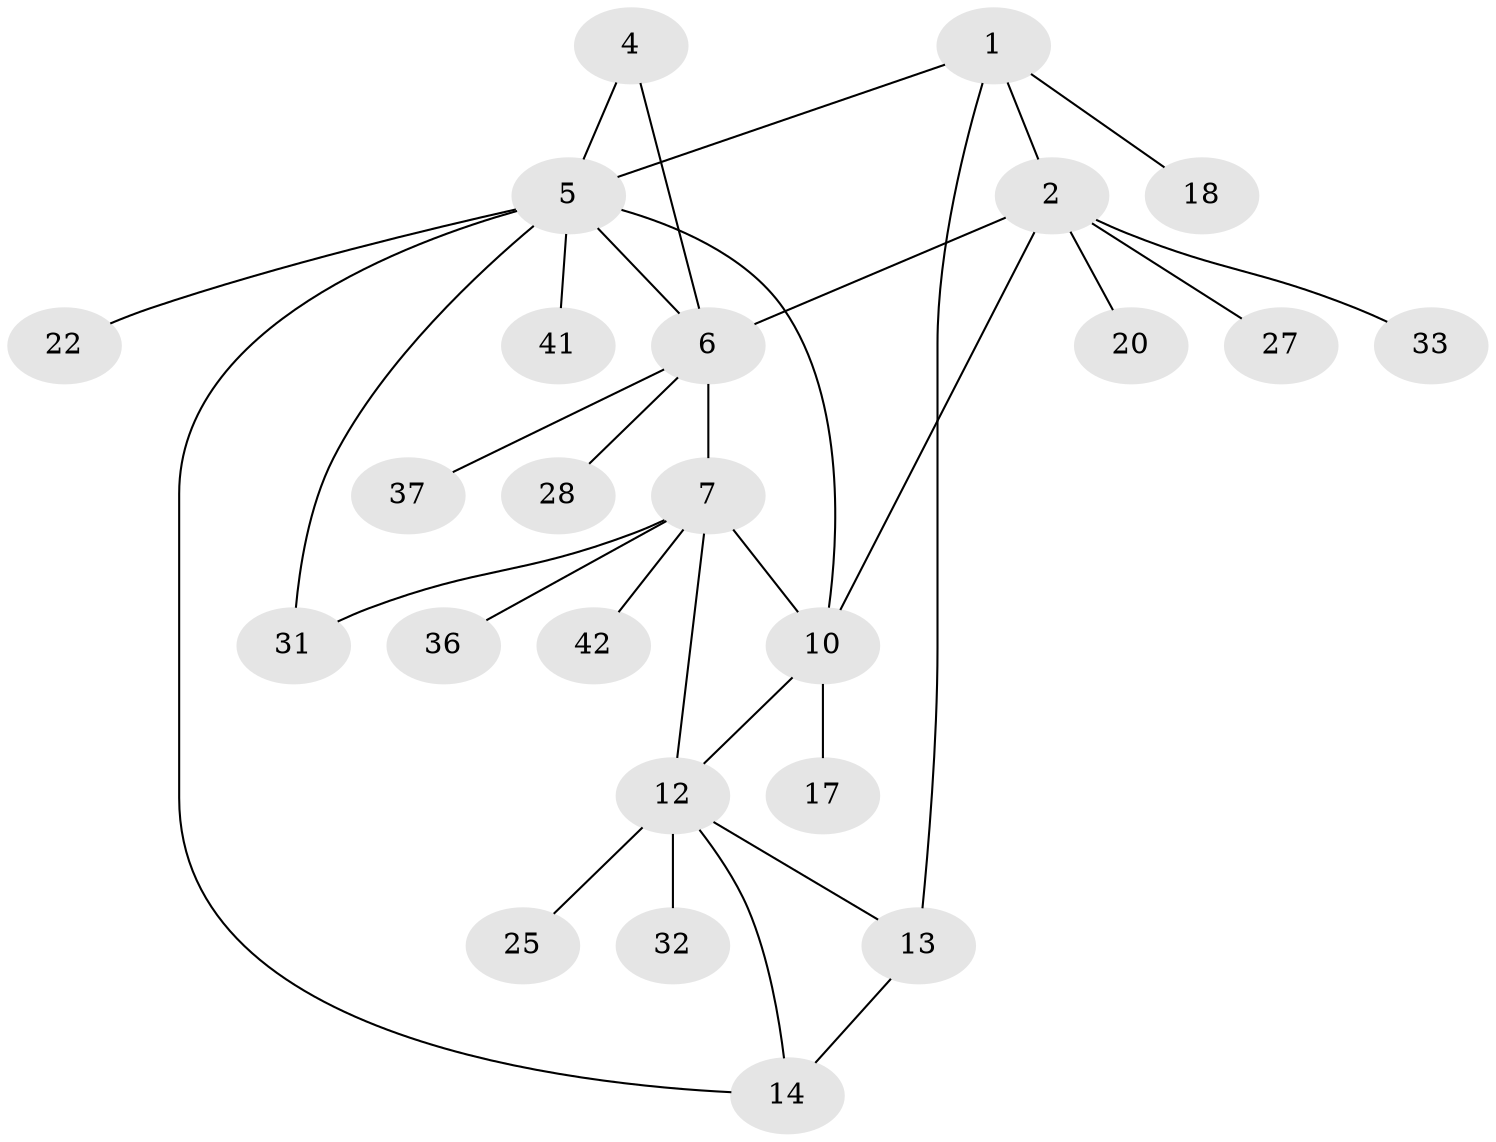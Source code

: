 // original degree distribution, {8: 0.04918032786885246, 6: 0.04918032786885246, 3: 0.04918032786885246, 2: 0.22950819672131148, 5: 0.04918032786885246, 4: 0.01639344262295082, 7: 0.04918032786885246, 1: 0.5081967213114754}
// Generated by graph-tools (version 1.1) at 2025/19/03/04/25 18:19:47]
// undirected, 24 vertices, 32 edges
graph export_dot {
graph [start="1"]
  node [color=gray90,style=filled];
  1 [super="+21+30"];
  2 [super="+3"];
  4;
  5 [super="+35"];
  6 [super="+8+57"];
  7 [super="+9+24"];
  10 [super="+19+11+16+49+55"];
  12 [super="+15+47+26"];
  13 [super="+29+50+54+38+23"];
  14;
  17;
  18;
  20 [super="+51"];
  22 [super="+40"];
  25 [super="+46+44"];
  27 [super="+52"];
  28 [super="+48"];
  31 [super="+34"];
  32 [super="+56"];
  33 [super="+60"];
  36;
  37;
  41;
  42;
  1 -- 2 [weight=2];
  1 -- 5;
  1 -- 13 [weight=2];
  1 -- 18;
  2 -- 10;
  2 -- 27;
  2 -- 33;
  2 -- 6;
  2 -- 20;
  4 -- 5;
  4 -- 6;
  5 -- 6;
  5 -- 14;
  5 -- 22;
  5 -- 10;
  5 -- 41;
  5 -- 31;
  6 -- 7 [weight=3];
  6 -- 37;
  6 -- 28;
  7 -- 36;
  7 -- 42;
  7 -- 31;
  7 -- 12;
  7 -- 10;
  10 -- 12 [weight=3];
  10 -- 17;
  12 -- 32;
  12 -- 25;
  12 -- 13;
  12 -- 14;
  13 -- 14;
}

